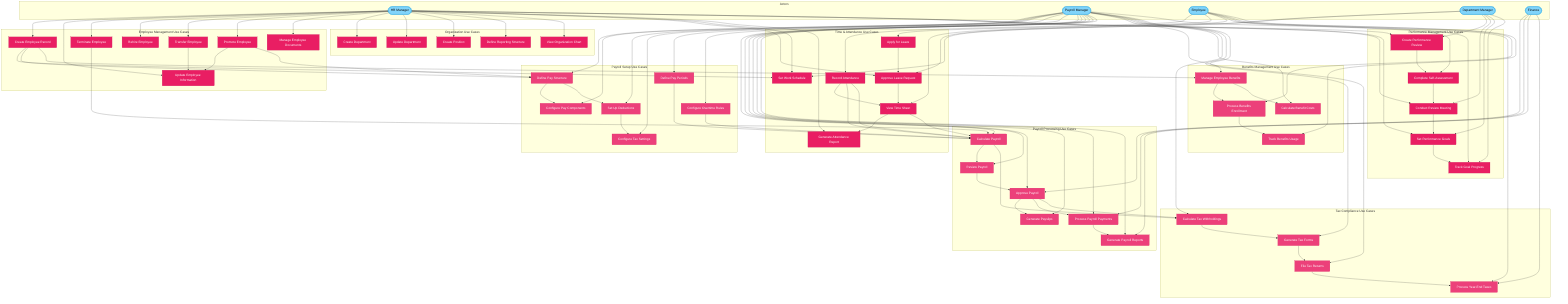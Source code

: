 graph TB
    %% Actor definitions
    subgraph Actors
        HR([HR Manager])
        PM([Payroll Manager])
        EM([Employee])
        DM([Department Manager])
        FN([Finance])
    end
    
    %% Use cases
    subgraph EmployeeManagementUseCases["Employee Management Use Cases"]
        UC1[Create Employee Record]:::hr
        UC2[Update Employee Information]:::hr
        UC3[Terminate Employee]:::hr
        UC4[Rehire Employee]:::hr
        UC5[Transfer Employee]:::hr
        UC6[Promote Employee]:::hr
        UC7[Manage Employee Documents]:::hr
    end
    
    subgraph OrganizationUseCases["Organization Use Cases"]
        UC8[Create Department]:::hr
        UC9[Update Department]:::hr
        UC10[Create Position]:::hr
        UC11[Define Reporting Structure]:::hr
        UC12[View Organization Chart]:::hr
    end
    
    subgraph TimeAttendanceUseCases["Time & Attendance Use Cases"]
        UC13[Record Attendance]:::hr
        UC14[Apply for Leave]:::hr
        UC15[Approve Leave Request]:::hr
        UC16[Set Work Schedule]:::hr
        UC17[View Time Sheet]:::hr
        UC18[Generate Attendance Report]:::hr
    end
    
    subgraph PerformanceUseCases["Performance Management Use Cases"]
        UC19[Create Performance Review]:::hr
        UC20[Complete Self-Assessment]:::hr
        UC21[Conduct Review Meeting]:::hr
        UC22[Set Performance Goals]:::hr
        UC23[Track Goal Progress]:::hr
    end
    
    subgraph PayrollSetupUseCases["Payroll Setup Use Cases"]
        UC24[Define Pay Structure]:::payroll
        UC25[Configure Pay Components]:::payroll
        UC26[Set Up Deductions]:::payroll
        UC27[Configure Tax Settings]:::payroll
        UC28[Define Pay Periods]:::payroll
        UC29[Configure Overtime Rules]:::payroll
    end
    
    subgraph PayrollProcessingUseCases["Payroll Processing Use Cases"]
        UC30[Calculate Payroll]:::payroll
        UC31[Review Payroll]:::payroll
        UC32[Approve Payroll]:::payroll
        UC33[Generate Payslips]:::payroll
        UC34[Process Payroll Payments]:::payroll
        UC35[Generate Payroll Reports]:::payroll
    end
    
    subgraph BenefitsManagementUseCases["Benefits Management Use Cases"]
        UC36[Manage Employee Benefits]:::payroll
        UC37[Process Benefits Enrollment]:::payroll
        UC38[Calculate Benefit Costs]:::payroll
        UC39[Track Benefits Usage]:::payroll
    end
    
    subgraph TaxComplianceUseCases["Tax Compliance Use Cases"]
        UC40[Calculate Tax Withholdings]:::payroll
        UC41[Generate Tax Forms]:::payroll
        UC42[File Tax Returns]:::payroll
        UC43[Process Year-End Taxes]:::payroll
    end
    
    %% Actor to Use Case connections
    HR --> UC1
    HR --> UC2
    HR --> UC3
    HR --> UC4
    HR --> UC5
    HR --> UC6
    HR --> UC7
    HR --> UC8
    HR --> UC9
    HR --> UC10
    HR --> UC11
    HR --> UC12
    HR --> UC15
    HR --> UC16
    HR --> UC18
    HR --> UC19
    HR --> UC21
    HR --> UC22
    
    PM --> UC24
    PM --> UC25
    PM --> UC26
    PM --> UC27
    PM --> UC28
    PM --> UC29
    PM --> UC30
    PM --> UC31
    PM --> UC32
    PM --> UC33
    PM --> UC34
    PM --> UC35
    PM --> UC36
    PM --> UC38
    PM --> UC40
    PM --> UC41
    PM --> UC42
    PM --> UC43
    
    EM --> UC13
    EM --> UC14
    EM --> UC17
    EM --> UC20
    EM --> UC23
    EM --> UC37
    EM --> UC39
    
    DM --> UC15
    DM --> UC16
    DM --> UC19
    DM --> UC21
    DM --> UC22
    DM --> UC23
    
    FN --> UC32
    FN --> UC34
    FN --> UC35
    FN --> UC43
    
    %% Use Case relationships
    UC1 --> UC16
    UC1 --> UC24
    UC3 --> UC30
    UC5 --> UC2
    UC6 --> UC2
    UC6 --> UC24
    UC14 --> UC15
    UC13 --> UC17
    UC13 --> UC30
    UC15 --> UC17
    UC17 --> UC18
    UC17 --> UC30
    UC19 --> UC20
    UC20 --> UC21
    UC21 --> UC22
    UC22 --> UC23
    UC24 --> UC25
    UC24 --> UC26
    UC26 --> UC27
    UC28 --> UC30
    UC29 --> UC30
    UC13 --> UC30
    UC30 --> UC31
    UC31 --> UC32
    UC32 --> UC33
    UC32 --> UC34
    UC34 --> UC35
    UC32 --> UC40
    UC1 --> UC36
    UC36 --> UC37
    UC36 --> UC38
    UC37 --> UC39
    UC30 --> UC40
    UC40 --> UC41
    UC41 --> UC42
    UC42 --> UC43
    
    %% Styling
    classDef hr fill:#E91E63,stroke:#C2185B,color:white
    classDef payroll fill:#EC407A,stroke:#D81B60,color:white
    classDef actor fill:#81D4FA,stroke:#039BE5,color:black
    
    class HR,PM,EM,DM,FN actor